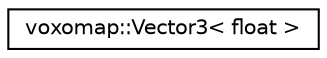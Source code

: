 digraph "Graphical Class Hierarchy"
{
 // LATEX_PDF_SIZE
  edge [fontname="Helvetica",fontsize="10",labelfontname="Helvetica",labelfontsize="10"];
  node [fontname="Helvetica",fontsize="10",shape=record];
  rankdir="LR";
  Node0 [label="voxomap::Vector3\< float \>",height=0.2,width=0.4,color="black", fillcolor="white", style="filled",URL="$classvoxomap_1_1_vector3.html",tooltip=" "];
}
